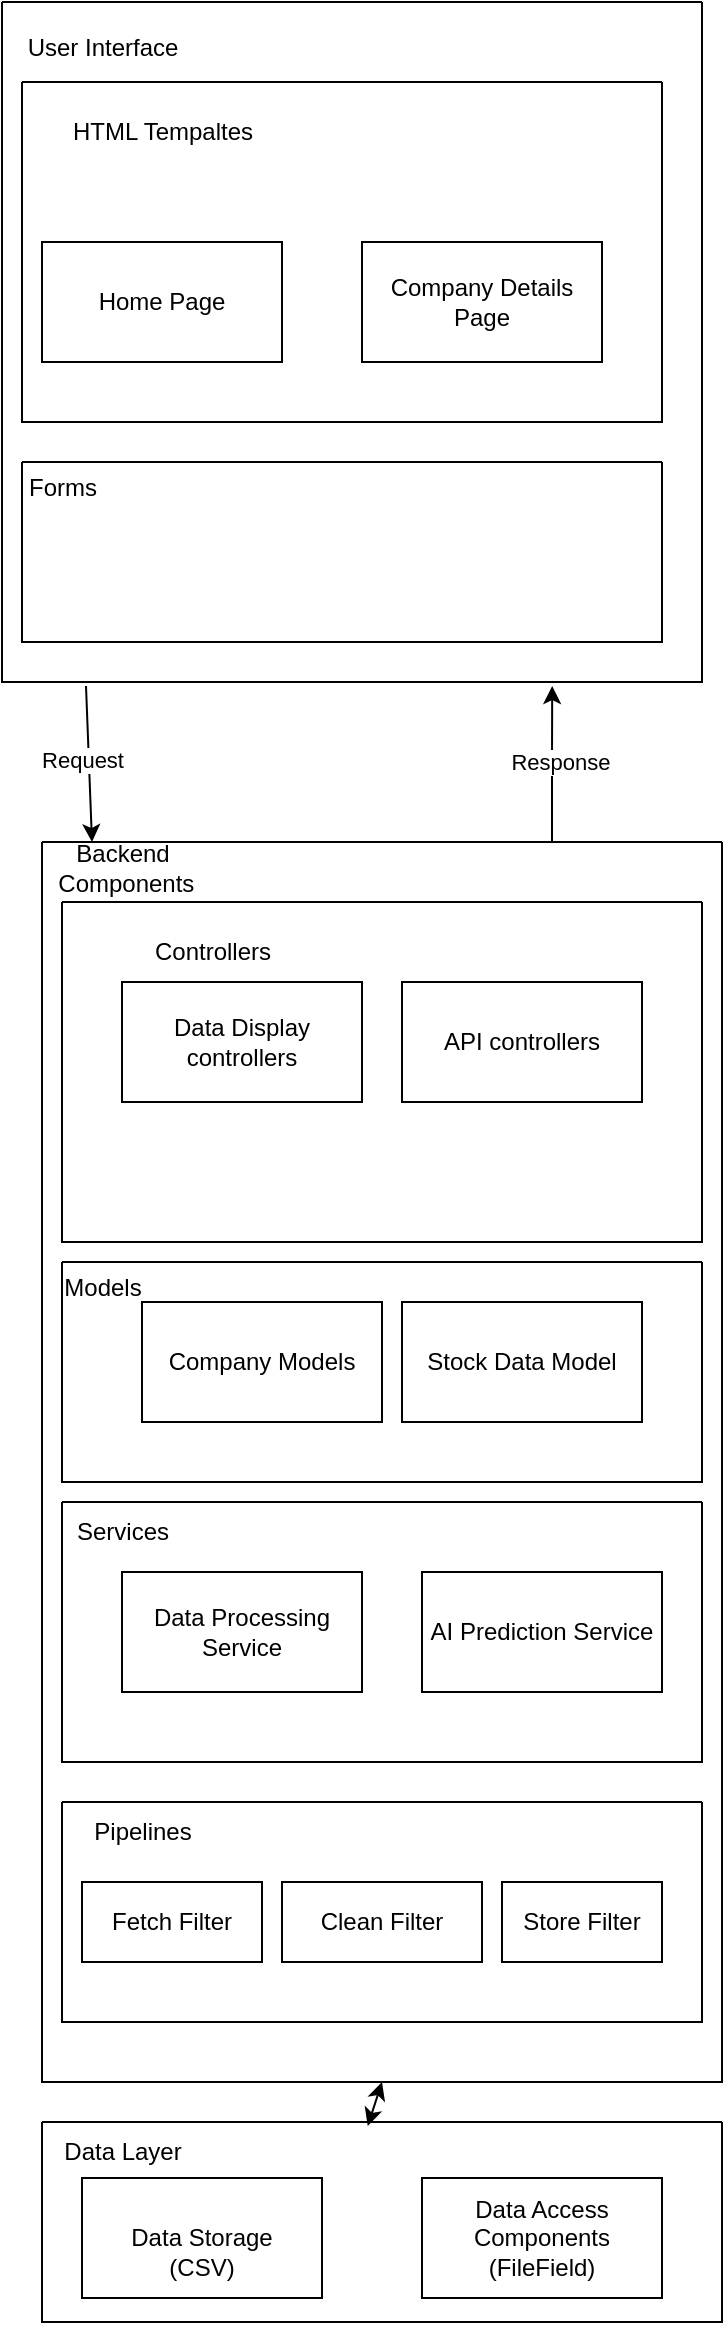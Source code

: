 <mxfile version="25.0.1">
  <diagram name="Page-1" id="KudIh-6avbkNtFGrAc5S">
    <mxGraphModel dx="1567" dy="775" grid="1" gridSize="10" guides="1" tooltips="1" connect="1" arrows="1" fold="1" page="1" pageScale="1" pageWidth="850" pageHeight="1100" math="0" shadow="0">
      <root>
        <mxCell id="0" />
        <mxCell id="1" parent="0" />
        <mxCell id="jN4A_COsJMNczTyIrR8C-2" value="" style="swimlane;startSize=0;" vertex="1" parent="1">
          <mxGeometry x="-390" y="100" width="350" height="340" as="geometry" />
        </mxCell>
        <mxCell id="jN4A_COsJMNczTyIrR8C-3" value="User Interface" style="text;html=1;align=center;verticalAlign=middle;resizable=0;points=[];autosize=1;strokeColor=none;fillColor=none;" vertex="1" parent="jN4A_COsJMNczTyIrR8C-2">
          <mxGeometry y="8" width="100" height="30" as="geometry" />
        </mxCell>
        <mxCell id="jN4A_COsJMNczTyIrR8C-9" value="" style="swimlane;startSize=0;" vertex="1" parent="jN4A_COsJMNczTyIrR8C-2">
          <mxGeometry x="10" y="40" width="320" height="170" as="geometry" />
        </mxCell>
        <mxCell id="jN4A_COsJMNczTyIrR8C-11" value="&lt;div&gt;HTML Tempaltes&lt;/div&gt;" style="text;html=1;align=center;verticalAlign=middle;resizable=0;points=[];autosize=1;strokeColor=none;fillColor=none;" vertex="1" parent="jN4A_COsJMNczTyIrR8C-9">
          <mxGeometry x="10" y="10" width="120" height="30" as="geometry" />
        </mxCell>
        <mxCell id="jN4A_COsJMNczTyIrR8C-14" value="" style="swimlane;startSize=0;" vertex="1" parent="jN4A_COsJMNczTyIrR8C-2">
          <mxGeometry x="10" y="230" width="320" height="90" as="geometry" />
        </mxCell>
        <mxCell id="jN4A_COsJMNczTyIrR8C-12" value="&lt;div&gt;Home Page&lt;/div&gt;" style="whiteSpace=wrap;html=1;" vertex="1" parent="1">
          <mxGeometry x="-370" y="220" width="120" height="60" as="geometry" />
        </mxCell>
        <mxCell id="jN4A_COsJMNczTyIrR8C-13" value="Company Details Page" style="whiteSpace=wrap;html=1;" vertex="1" parent="1">
          <mxGeometry x="-210" y="220" width="120" height="60" as="geometry" />
        </mxCell>
        <mxCell id="jN4A_COsJMNczTyIrR8C-16" value="Forms" style="text;html=1;align=center;verticalAlign=middle;resizable=0;points=[];autosize=1;strokeColor=none;fillColor=none;" vertex="1" parent="1">
          <mxGeometry x="-390" y="328" width="60" height="30" as="geometry" />
        </mxCell>
        <mxCell id="jN4A_COsJMNczTyIrR8C-17" value="" style="swimlane;startSize=0;" vertex="1" parent="1">
          <mxGeometry x="-370" y="520" width="340" height="620" as="geometry" />
        </mxCell>
        <mxCell id="jN4A_COsJMNczTyIrR8C-27" value="" style="swimlane;startSize=0;" vertex="1" parent="jN4A_COsJMNczTyIrR8C-17">
          <mxGeometry x="10" y="30" width="320" height="170" as="geometry" />
        </mxCell>
        <mxCell id="jN4A_COsJMNczTyIrR8C-28" value="Controllers" style="text;html=1;align=center;verticalAlign=middle;resizable=0;points=[];autosize=1;strokeColor=none;fillColor=none;" vertex="1" parent="jN4A_COsJMNczTyIrR8C-27">
          <mxGeometry x="35" y="10" width="80" height="30" as="geometry" />
        </mxCell>
        <mxCell id="jN4A_COsJMNczTyIrR8C-30" value="API controllers" style="whiteSpace=wrap;html=1;" vertex="1" parent="jN4A_COsJMNczTyIrR8C-27">
          <mxGeometry x="170" y="40" width="120" height="60" as="geometry" />
        </mxCell>
        <mxCell id="jN4A_COsJMNczTyIrR8C-31" value="" style="swimlane;startSize=0;" vertex="1" parent="jN4A_COsJMNczTyIrR8C-17">
          <mxGeometry x="10" y="210" width="320" height="110" as="geometry" />
        </mxCell>
        <mxCell id="jN4A_COsJMNczTyIrR8C-35" value="Stock Data Model" style="whiteSpace=wrap;html=1;" vertex="1" parent="jN4A_COsJMNczTyIrR8C-31">
          <mxGeometry x="170" y="20" width="120" height="60" as="geometry" />
        </mxCell>
        <mxCell id="jN4A_COsJMNczTyIrR8C-36" value="" style="swimlane;startSize=0;" vertex="1" parent="jN4A_COsJMNczTyIrR8C-17">
          <mxGeometry x="10" y="330" width="320" height="130" as="geometry" />
        </mxCell>
        <mxCell id="jN4A_COsJMNczTyIrR8C-37" value="Services" style="text;html=1;align=center;verticalAlign=middle;resizable=0;points=[];autosize=1;strokeColor=none;fillColor=none;" vertex="1" parent="jN4A_COsJMNczTyIrR8C-36">
          <mxGeometry x="-5" width="70" height="30" as="geometry" />
        </mxCell>
        <mxCell id="jN4A_COsJMNczTyIrR8C-38" value="Data Processing Service" style="whiteSpace=wrap;html=1;" vertex="1" parent="jN4A_COsJMNczTyIrR8C-36">
          <mxGeometry x="30" y="35" width="120" height="60" as="geometry" />
        </mxCell>
        <mxCell id="jN4A_COsJMNczTyIrR8C-39" value="AI Prediction Service" style="whiteSpace=wrap;html=1;" vertex="1" parent="jN4A_COsJMNczTyIrR8C-36">
          <mxGeometry x="180" y="35" width="120" height="60" as="geometry" />
        </mxCell>
        <mxCell id="jN4A_COsJMNczTyIrR8C-41" value="" style="swimlane;startSize=0;" vertex="1" parent="jN4A_COsJMNczTyIrR8C-17">
          <mxGeometry x="10" y="480" width="320" height="110" as="geometry" />
        </mxCell>
        <mxCell id="jN4A_COsJMNczTyIrR8C-42" value="Pipelines" style="text;html=1;align=center;verticalAlign=middle;resizable=0;points=[];autosize=1;strokeColor=none;fillColor=none;" vertex="1" parent="jN4A_COsJMNczTyIrR8C-41">
          <mxGeometry width="80" height="30" as="geometry" />
        </mxCell>
        <mxCell id="jN4A_COsJMNczTyIrR8C-43" value="Fetch Filter" style="whiteSpace=wrap;html=1;" vertex="1" parent="jN4A_COsJMNczTyIrR8C-41">
          <mxGeometry x="10" y="40" width="90" height="40" as="geometry" />
        </mxCell>
        <mxCell id="jN4A_COsJMNczTyIrR8C-44" value="Clean Filter" style="whiteSpace=wrap;html=1;" vertex="1" parent="jN4A_COsJMNczTyIrR8C-41">
          <mxGeometry x="110" y="40" width="100" height="40" as="geometry" />
        </mxCell>
        <mxCell id="jN4A_COsJMNczTyIrR8C-45" value="Store Filter" style="whiteSpace=wrap;html=1;" vertex="1" parent="jN4A_COsJMNczTyIrR8C-41">
          <mxGeometry x="220" y="40" width="80" height="40" as="geometry" />
        </mxCell>
        <mxCell id="jN4A_COsJMNczTyIrR8C-18" value="&lt;div&gt;Backend&lt;/div&gt;&amp;nbsp;Components" style="text;html=1;align=center;verticalAlign=middle;resizable=0;points=[];autosize=1;strokeColor=none;fillColor=none;" vertex="1" parent="1">
          <mxGeometry x="-380" y="513" width="100" height="40" as="geometry" />
        </mxCell>
        <mxCell id="jN4A_COsJMNczTyIrR8C-21" value="" style="endArrow=classic;html=1;rounded=0;exitX=0.12;exitY=1.006;exitDx=0;exitDy=0;exitPerimeter=0;" edge="1" parent="1" source="jN4A_COsJMNczTyIrR8C-2">
          <mxGeometry width="50" height="50" relative="1" as="geometry">
            <mxPoint x="-80" y="600" as="sourcePoint" />
            <mxPoint x="-345" y="520" as="targetPoint" />
          </mxGeometry>
        </mxCell>
        <mxCell id="jN4A_COsJMNczTyIrR8C-22" value="&lt;div&gt;Request&lt;/div&gt;" style="edgeLabel;html=1;align=center;verticalAlign=middle;resizable=0;points=[];" vertex="1" connectable="0" parent="jN4A_COsJMNczTyIrR8C-21">
          <mxGeometry x="-0.056" y="-4" relative="1" as="geometry">
            <mxPoint as="offset" />
          </mxGeometry>
        </mxCell>
        <mxCell id="jN4A_COsJMNczTyIrR8C-25" style="edgeStyle=orthogonalEdgeStyle;rounded=0;orthogonalLoop=1;jettySize=auto;html=1;exitX=0.75;exitY=0;exitDx=0;exitDy=0;entryX=0.786;entryY=1.006;entryDx=0;entryDy=0;entryPerimeter=0;" edge="1" parent="1" source="jN4A_COsJMNczTyIrR8C-17" target="jN4A_COsJMNczTyIrR8C-2">
          <mxGeometry relative="1" as="geometry" />
        </mxCell>
        <mxCell id="jN4A_COsJMNczTyIrR8C-26" value="&lt;div&gt;Response&lt;/div&gt;" style="edgeLabel;html=1;align=center;verticalAlign=middle;resizable=0;points=[];" vertex="1" connectable="0" parent="jN4A_COsJMNczTyIrR8C-25">
          <mxGeometry x="0.028" y="-4" relative="1" as="geometry">
            <mxPoint as="offset" />
          </mxGeometry>
        </mxCell>
        <mxCell id="jN4A_COsJMNczTyIrR8C-29" value="Data Display controllers" style="whiteSpace=wrap;html=1;" vertex="1" parent="1">
          <mxGeometry x="-330" y="590" width="120" height="60" as="geometry" />
        </mxCell>
        <mxCell id="jN4A_COsJMNczTyIrR8C-32" value="Models" style="text;html=1;align=center;verticalAlign=middle;resizable=0;points=[];autosize=1;strokeColor=none;fillColor=none;" vertex="1" parent="1">
          <mxGeometry x="-370" y="728" width="60" height="30" as="geometry" />
        </mxCell>
        <mxCell id="jN4A_COsJMNczTyIrR8C-33" value="Company Models" style="whiteSpace=wrap;html=1;" vertex="1" parent="1">
          <mxGeometry x="-320" y="750" width="120" height="60" as="geometry" />
        </mxCell>
        <mxCell id="jN4A_COsJMNczTyIrR8C-46" value="" style="swimlane;startSize=0;" vertex="1" parent="1">
          <mxGeometry x="-370" y="1160" width="340" height="100" as="geometry" />
        </mxCell>
        <mxCell id="jN4A_COsJMNczTyIrR8C-48" value="&lt;div&gt;&lt;br&gt;&lt;/div&gt;&lt;div&gt;Data Storage&lt;/div&gt;&lt;div&gt;(CSV)&lt;br&gt;&lt;/div&gt;" style="whiteSpace=wrap;html=1;" vertex="1" parent="jN4A_COsJMNczTyIrR8C-46">
          <mxGeometry x="20" y="28" width="120" height="60" as="geometry" />
        </mxCell>
        <mxCell id="jN4A_COsJMNczTyIrR8C-47" value="Data Layer" style="text;html=1;align=center;verticalAlign=middle;resizable=0;points=[];autosize=1;strokeColor=none;fillColor=none;" vertex="1" parent="jN4A_COsJMNczTyIrR8C-46">
          <mxGeometry width="80" height="30" as="geometry" />
        </mxCell>
        <mxCell id="jN4A_COsJMNczTyIrR8C-49" value="&lt;div&gt;Data Access Components&lt;/div&gt;&lt;div&gt;(FileField)&lt;br&gt;&lt;/div&gt;" style="whiteSpace=wrap;html=1;" vertex="1" parent="jN4A_COsJMNczTyIrR8C-46">
          <mxGeometry x="190" y="28" width="120" height="60" as="geometry" />
        </mxCell>
        <mxCell id="jN4A_COsJMNczTyIrR8C-50" value="" style="endArrow=classic;startArrow=classic;html=1;rounded=0;exitX=0.5;exitY=1;exitDx=0;exitDy=0;entryX=0.479;entryY=0.02;entryDx=0;entryDy=0;entryPerimeter=0;" edge="1" parent="1" source="jN4A_COsJMNczTyIrR8C-17" target="jN4A_COsJMNczTyIrR8C-46">
          <mxGeometry width="50" height="50" relative="1" as="geometry">
            <mxPoint x="-80" y="1090" as="sourcePoint" />
            <mxPoint x="-30" y="1040" as="targetPoint" />
          </mxGeometry>
        </mxCell>
      </root>
    </mxGraphModel>
  </diagram>
</mxfile>
